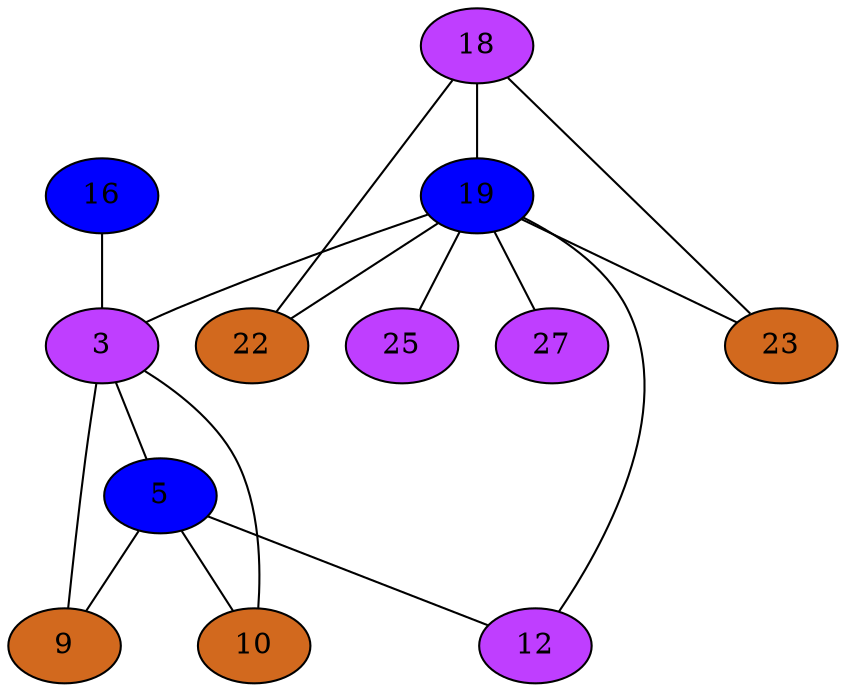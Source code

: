 strict graph {
16[label="16" style=filled fillcolor="blue1"];
16 -- 3
18[label="18" style=filled fillcolor="darkorchid1"];
18 -- 19
18 -- 22
18 -- 23
19[label="19" style=filled fillcolor="blue1"];
19 -- 18
19 -- 3
19 -- 22
19 -- 23
19 -- 25
19 -- 27
19 -- 12
3[label="3" style=filled fillcolor="darkorchid1"];
3 -- 16
3 -- 19
3 -- 5
3 -- 9
3 -- 10
5[label="5" style=filled fillcolor="blue1"];
5 -- 3
5 -- 9
5 -- 10
5 -- 12
22[label="22" style=filled fillcolor="chocolate"];
22 -- 18
22 -- 19
23[label="23" style=filled fillcolor="chocolate"];
23 -- 18
23 -- 19
25[label="25" style=filled fillcolor="darkorchid1"];
25 -- 19
9[label="9" style=filled fillcolor="chocolate"];
9 -- 3
9 -- 5
10[label="10" style=filled fillcolor="chocolate"];
10 -- 3
10 -- 5
27[label="27" style=filled fillcolor="darkorchid1"];
27 -- 19
12[label="12" style=filled fillcolor="darkorchid1"];
12 -- 19
12 -- 5
}